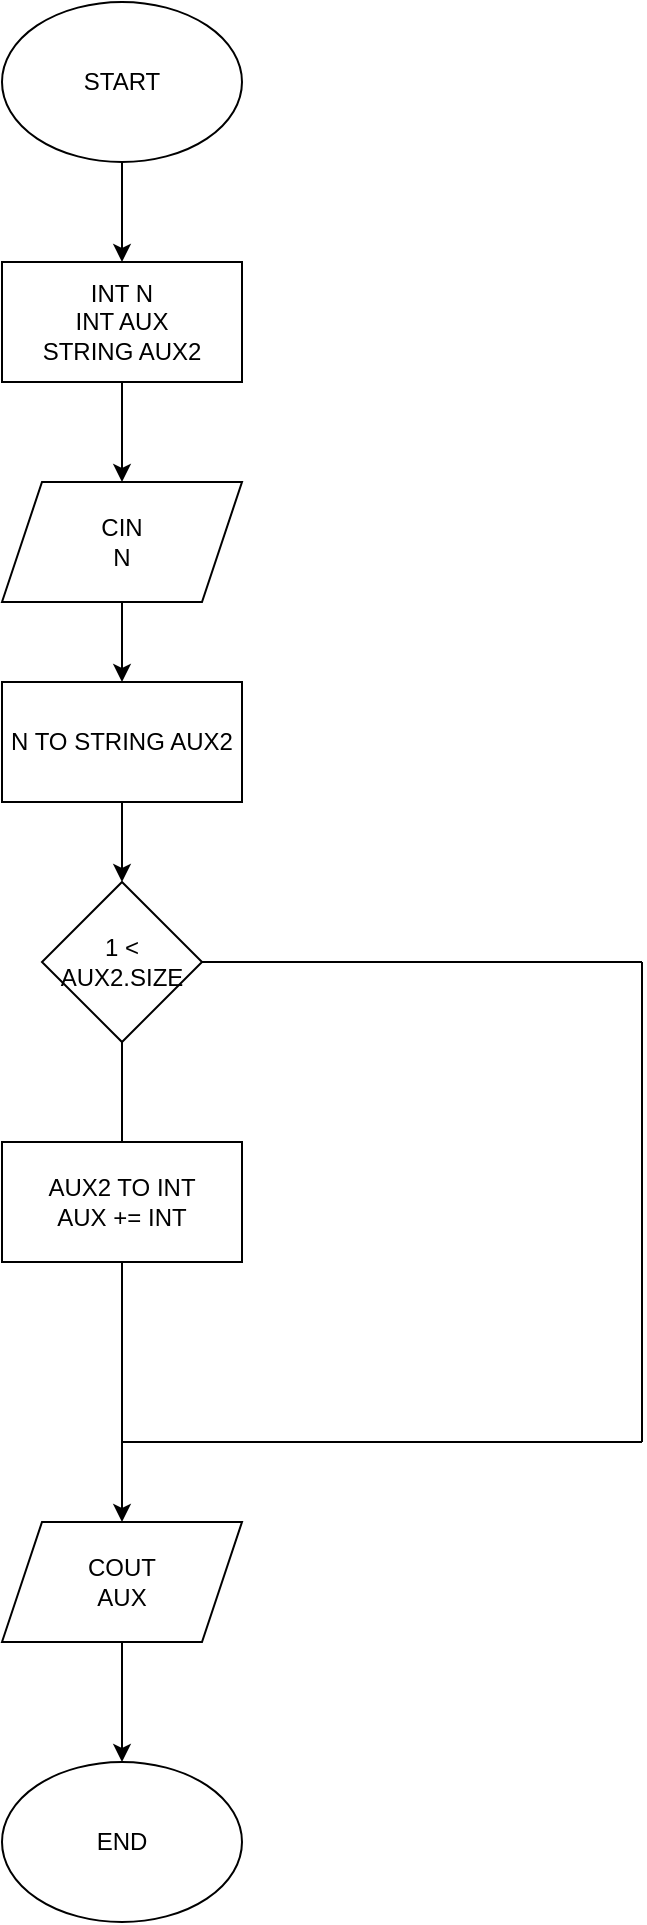 <mxfile version="24.4.0" type="github">
  <diagram name="Page-1" id="S21a9IhYt61C3mAHPgPq">
    <mxGraphModel dx="880" dy="468" grid="1" gridSize="10" guides="1" tooltips="1" connect="1" arrows="1" fold="1" page="1" pageScale="1" pageWidth="850" pageHeight="1100" math="0" shadow="0">
      <root>
        <mxCell id="0" />
        <mxCell id="1" parent="0" />
        <mxCell id="Hscn4RL3zOE4IYtC2JiC-1" value="START" style="ellipse;whiteSpace=wrap;html=1;" vertex="1" parent="1">
          <mxGeometry x="40" width="120" height="80" as="geometry" />
        </mxCell>
        <mxCell id="Hscn4RL3zOE4IYtC2JiC-2" value="" style="endArrow=classic;html=1;rounded=0;exitX=0.5;exitY=1;exitDx=0;exitDy=0;" edge="1" parent="1" source="Hscn4RL3zOE4IYtC2JiC-1">
          <mxGeometry width="50" height="50" relative="1" as="geometry">
            <mxPoint x="400" y="170" as="sourcePoint" />
            <mxPoint x="100" y="130" as="targetPoint" />
          </mxGeometry>
        </mxCell>
        <mxCell id="Hscn4RL3zOE4IYtC2JiC-3" value="INT N&lt;div&gt;INT AUX&lt;/div&gt;&lt;div&gt;STRING AUX2&lt;/div&gt;" style="rounded=0;whiteSpace=wrap;html=1;" vertex="1" parent="1">
          <mxGeometry x="40" y="130" width="120" height="60" as="geometry" />
        </mxCell>
        <mxCell id="Hscn4RL3zOE4IYtC2JiC-4" value="" style="endArrow=classic;html=1;rounded=0;exitX=0.5;exitY=1;exitDx=0;exitDy=0;" edge="1" parent="1" source="Hscn4RL3zOE4IYtC2JiC-3">
          <mxGeometry width="50" height="50" relative="1" as="geometry">
            <mxPoint x="400" y="170" as="sourcePoint" />
            <mxPoint x="100" y="240" as="targetPoint" />
          </mxGeometry>
        </mxCell>
        <mxCell id="Hscn4RL3zOE4IYtC2JiC-5" value="CIN&lt;div&gt;N&lt;/div&gt;" style="shape=parallelogram;perimeter=parallelogramPerimeter;whiteSpace=wrap;html=1;fixedSize=1;" vertex="1" parent="1">
          <mxGeometry x="40" y="240" width="120" height="60" as="geometry" />
        </mxCell>
        <mxCell id="Hscn4RL3zOE4IYtC2JiC-6" value="" style="endArrow=classic;html=1;rounded=0;exitX=0.5;exitY=1;exitDx=0;exitDy=0;" edge="1" parent="1" source="Hscn4RL3zOE4IYtC2JiC-5">
          <mxGeometry width="50" height="50" relative="1" as="geometry">
            <mxPoint x="400" y="370" as="sourcePoint" />
            <mxPoint x="100" y="340" as="targetPoint" />
          </mxGeometry>
        </mxCell>
        <mxCell id="Hscn4RL3zOE4IYtC2JiC-7" value="N TO STRING AUX2" style="rounded=0;whiteSpace=wrap;html=1;" vertex="1" parent="1">
          <mxGeometry x="40" y="340" width="120" height="60" as="geometry" />
        </mxCell>
        <mxCell id="Hscn4RL3zOE4IYtC2JiC-8" value="" style="endArrow=classic;html=1;rounded=0;exitX=0.5;exitY=1;exitDx=0;exitDy=0;" edge="1" parent="1" source="Hscn4RL3zOE4IYtC2JiC-7">
          <mxGeometry width="50" height="50" relative="1" as="geometry">
            <mxPoint x="400" y="370" as="sourcePoint" />
            <mxPoint x="100" y="440" as="targetPoint" />
          </mxGeometry>
        </mxCell>
        <mxCell id="Hscn4RL3zOE4IYtC2JiC-9" value="1 &amp;lt; AUX2.SIZE" style="rhombus;whiteSpace=wrap;html=1;" vertex="1" parent="1">
          <mxGeometry x="60" y="440" width="80" height="80" as="geometry" />
        </mxCell>
        <mxCell id="Hscn4RL3zOE4IYtC2JiC-10" value="" style="endArrow=none;html=1;rounded=0;entryX=0.5;entryY=1;entryDx=0;entryDy=0;" edge="1" parent="1" target="Hscn4RL3zOE4IYtC2JiC-9">
          <mxGeometry width="50" height="50" relative="1" as="geometry">
            <mxPoint x="100" y="570" as="sourcePoint" />
            <mxPoint x="450" y="420" as="targetPoint" />
          </mxGeometry>
        </mxCell>
        <mxCell id="Hscn4RL3zOE4IYtC2JiC-11" value="AUX2 TO INT&lt;div&gt;AUX += INT&lt;/div&gt;" style="rounded=0;whiteSpace=wrap;html=1;" vertex="1" parent="1">
          <mxGeometry x="40" y="570" width="120" height="60" as="geometry" />
        </mxCell>
        <mxCell id="Hscn4RL3zOE4IYtC2JiC-12" value="" style="endArrow=none;html=1;rounded=0;exitX=1;exitY=0.5;exitDx=0;exitDy=0;" edge="1" parent="1" source="Hscn4RL3zOE4IYtC2JiC-9">
          <mxGeometry width="50" height="50" relative="1" as="geometry">
            <mxPoint x="400" y="570" as="sourcePoint" />
            <mxPoint x="360" y="480" as="targetPoint" />
          </mxGeometry>
        </mxCell>
        <mxCell id="Hscn4RL3zOE4IYtC2JiC-13" value="" style="endArrow=none;html=1;rounded=0;" edge="1" parent="1">
          <mxGeometry width="50" height="50" relative="1" as="geometry">
            <mxPoint x="360" y="720" as="sourcePoint" />
            <mxPoint x="360" y="480" as="targetPoint" />
          </mxGeometry>
        </mxCell>
        <mxCell id="Hscn4RL3zOE4IYtC2JiC-14" value="" style="endArrow=classic;html=1;rounded=0;exitX=0.5;exitY=1;exitDx=0;exitDy=0;" edge="1" parent="1" source="Hscn4RL3zOE4IYtC2JiC-11">
          <mxGeometry width="50" height="50" relative="1" as="geometry">
            <mxPoint x="400" y="570" as="sourcePoint" />
            <mxPoint x="100" y="760" as="targetPoint" />
          </mxGeometry>
        </mxCell>
        <mxCell id="Hscn4RL3zOE4IYtC2JiC-15" value="" style="endArrow=none;html=1;rounded=0;" edge="1" parent="1">
          <mxGeometry width="50" height="50" relative="1" as="geometry">
            <mxPoint x="100" y="720" as="sourcePoint" />
            <mxPoint x="360" y="720" as="targetPoint" />
          </mxGeometry>
        </mxCell>
        <mxCell id="Hscn4RL3zOE4IYtC2JiC-16" value="COUT&lt;div&gt;AUX&lt;/div&gt;" style="shape=parallelogram;perimeter=parallelogramPerimeter;whiteSpace=wrap;html=1;fixedSize=1;" vertex="1" parent="1">
          <mxGeometry x="40" y="760" width="120" height="60" as="geometry" />
        </mxCell>
        <mxCell id="Hscn4RL3zOE4IYtC2JiC-17" value="" style="endArrow=classic;html=1;rounded=0;exitX=0.5;exitY=1;exitDx=0;exitDy=0;" edge="1" parent="1" source="Hscn4RL3zOE4IYtC2JiC-16">
          <mxGeometry width="50" height="50" relative="1" as="geometry">
            <mxPoint x="400" y="870" as="sourcePoint" />
            <mxPoint x="100" y="880" as="targetPoint" />
          </mxGeometry>
        </mxCell>
        <mxCell id="Hscn4RL3zOE4IYtC2JiC-18" value="END" style="ellipse;whiteSpace=wrap;html=1;" vertex="1" parent="1">
          <mxGeometry x="40" y="880" width="120" height="80" as="geometry" />
        </mxCell>
      </root>
    </mxGraphModel>
  </diagram>
</mxfile>

